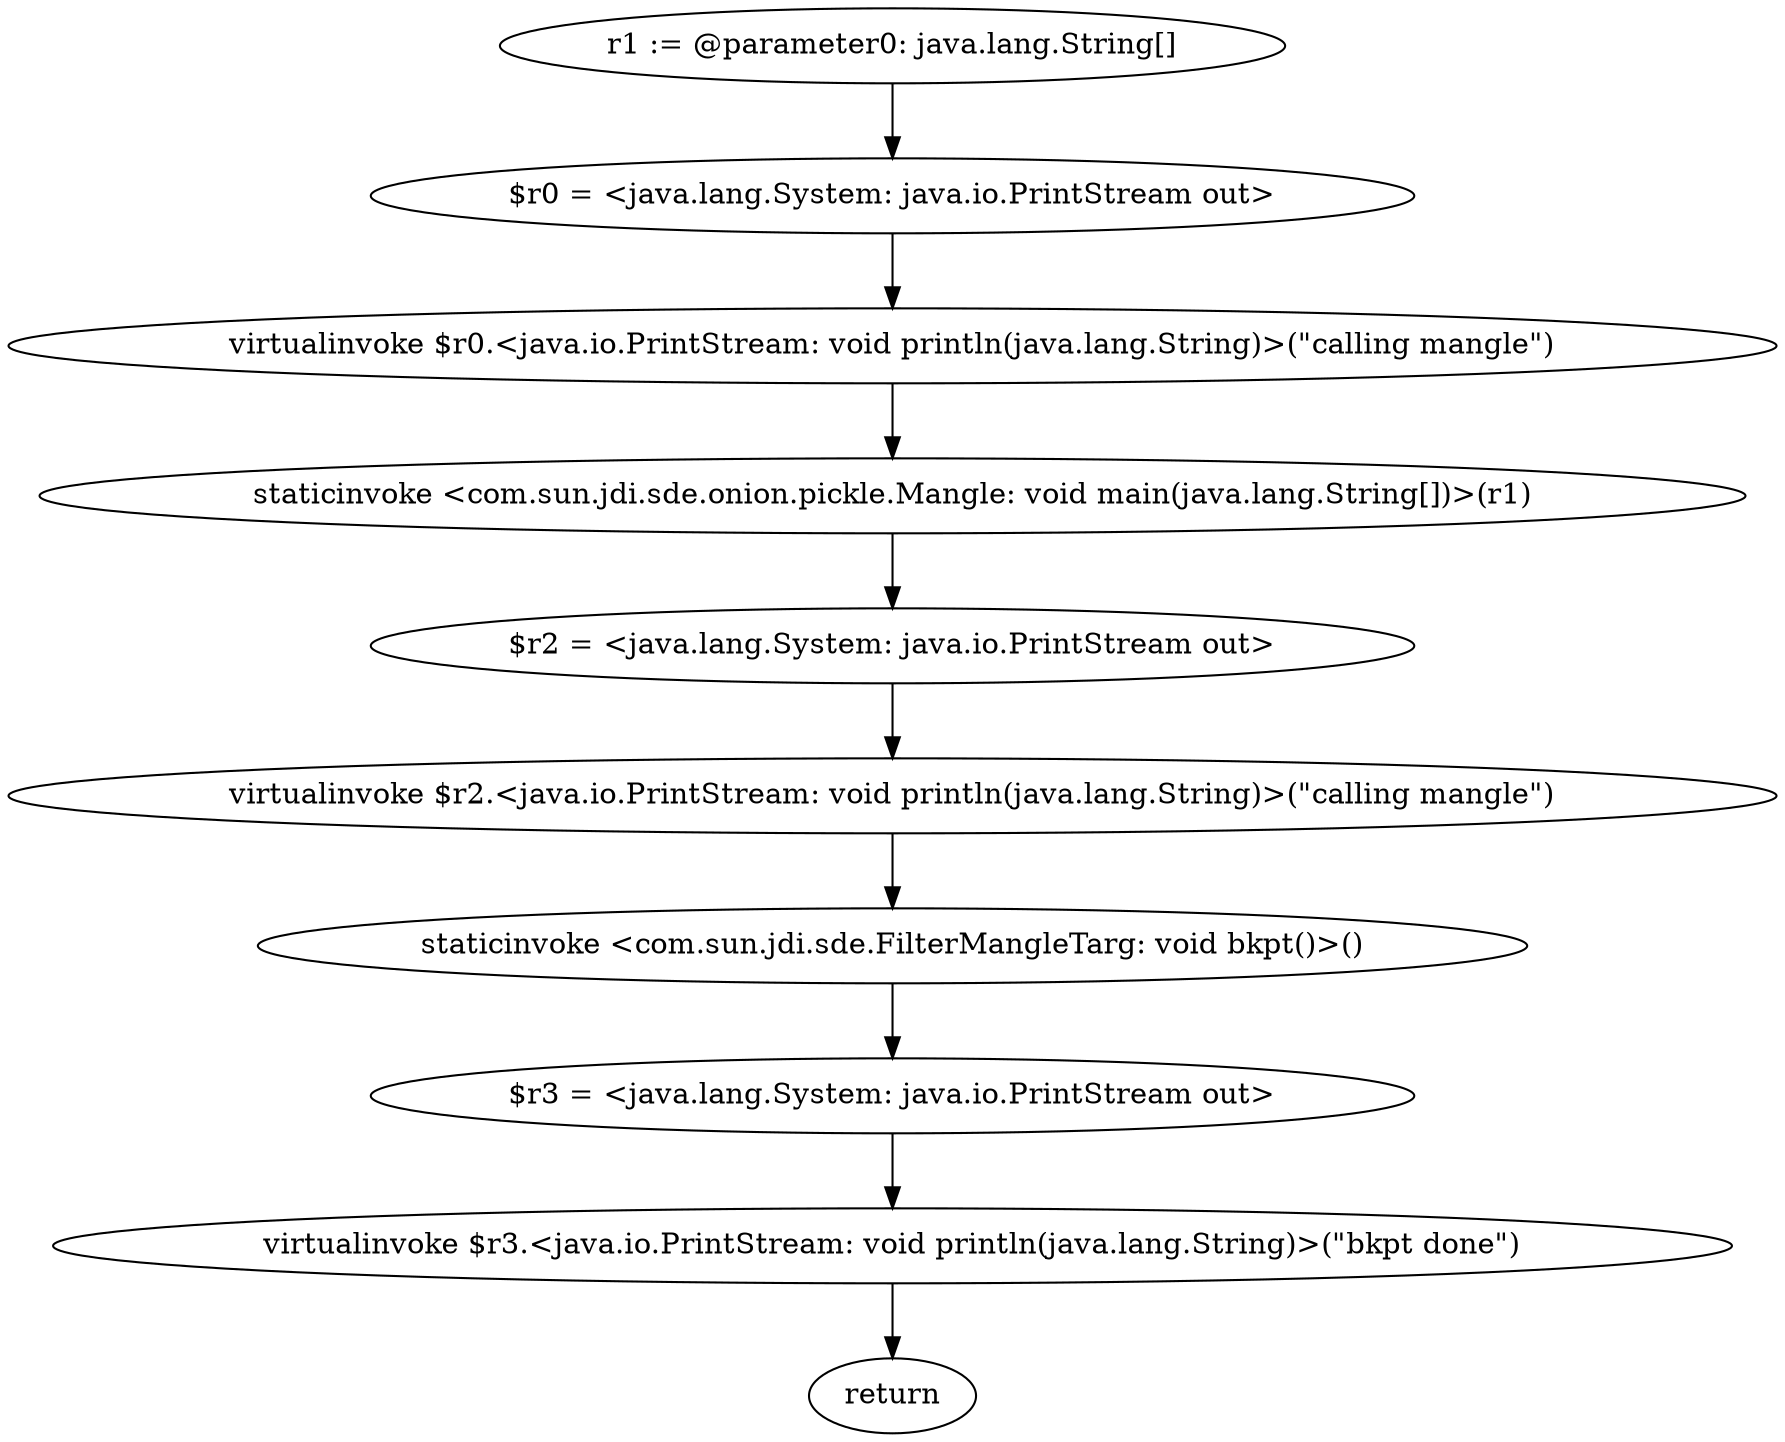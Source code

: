 digraph "unitGraph" {
    "r1 := @parameter0: java.lang.String[]"
    "$r0 = <java.lang.System: java.io.PrintStream out>"
    "virtualinvoke $r0.<java.io.PrintStream: void println(java.lang.String)>(\"calling mangle\")"
    "staticinvoke <com.sun.jdi.sde.onion.pickle.Mangle: void main(java.lang.String[])>(r1)"
    "$r2 = <java.lang.System: java.io.PrintStream out>"
    "virtualinvoke $r2.<java.io.PrintStream: void println(java.lang.String)>(\"calling mangle\")"
    "staticinvoke <com.sun.jdi.sde.FilterMangleTarg: void bkpt()>()"
    "$r3 = <java.lang.System: java.io.PrintStream out>"
    "virtualinvoke $r3.<java.io.PrintStream: void println(java.lang.String)>(\"bkpt done\")"
    "return"
    "r1 := @parameter0: java.lang.String[]"->"$r0 = <java.lang.System: java.io.PrintStream out>";
    "$r0 = <java.lang.System: java.io.PrintStream out>"->"virtualinvoke $r0.<java.io.PrintStream: void println(java.lang.String)>(\"calling mangle\")";
    "virtualinvoke $r0.<java.io.PrintStream: void println(java.lang.String)>(\"calling mangle\")"->"staticinvoke <com.sun.jdi.sde.onion.pickle.Mangle: void main(java.lang.String[])>(r1)";
    "staticinvoke <com.sun.jdi.sde.onion.pickle.Mangle: void main(java.lang.String[])>(r1)"->"$r2 = <java.lang.System: java.io.PrintStream out>";
    "$r2 = <java.lang.System: java.io.PrintStream out>"->"virtualinvoke $r2.<java.io.PrintStream: void println(java.lang.String)>(\"calling mangle\")";
    "virtualinvoke $r2.<java.io.PrintStream: void println(java.lang.String)>(\"calling mangle\")"->"staticinvoke <com.sun.jdi.sde.FilterMangleTarg: void bkpt()>()";
    "staticinvoke <com.sun.jdi.sde.FilterMangleTarg: void bkpt()>()"->"$r3 = <java.lang.System: java.io.PrintStream out>";
    "$r3 = <java.lang.System: java.io.PrintStream out>"->"virtualinvoke $r3.<java.io.PrintStream: void println(java.lang.String)>(\"bkpt done\")";
    "virtualinvoke $r3.<java.io.PrintStream: void println(java.lang.String)>(\"bkpt done\")"->"return";
}
